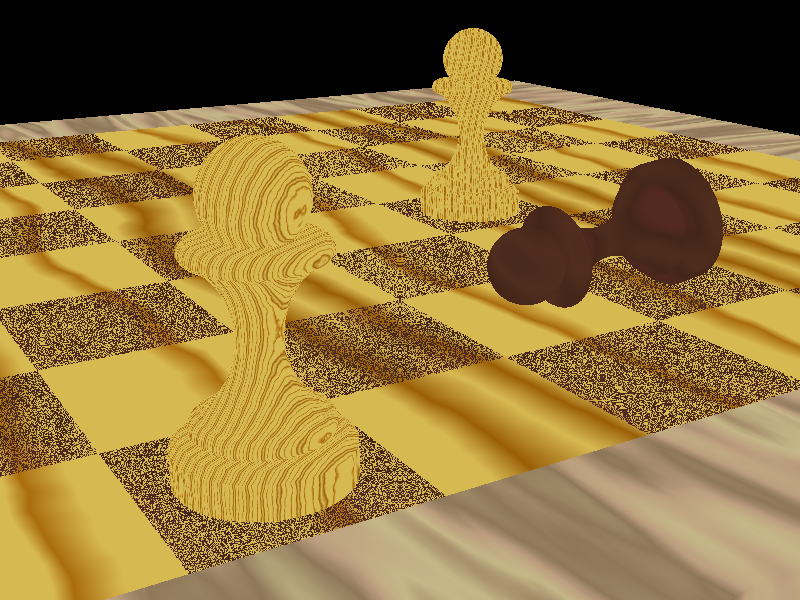 global_settings { assumed_gamma 1.8 }

#include "colors.inc"
#include "shapes.inc"

//
//   Yellow pine, close grained
//
#declare Yellow_Pine = texture {
   pigment {
      wood
      turbulence 0.02
      color_map {
         [0.000, 0.222  color red  0.808  green  0.671  blue  0.251  filter  0.000
                        color red  0.808  green  0.671  blue  0.251  filter  0.000]
         [0.222, 0.342  color red  0.808  green  0.671  blue  0.251  filter  0.000
                        color red  0.600  green  0.349  blue  0.043  filter  0.000]
         [0.342, 0.393  color red  0.600  green  0.349  blue  0.043  filter  0.000
                        color red  0.808  green  0.671  blue  0.251  filter  0.000]
         [0.393, 0.709  color red  0.808  green  0.671  blue  0.251  filter  0.000
                        color red  0.808  green  0.671  blue  0.251  filter  0.000]
         [0.709, 0.821  color red  0.808  green  0.671  blue  0.251  filter  0.000
                        color red  0.533  green  0.298  blue  0.027  filter  0.000]
         [0.821, 1      color red  0.533  green  0.298  blue  0.027  filter  0.000
                        color red  0.808  green  0.671  blue  0.251  filter  0.000]
      }
      scale 0.1
      translate 10*x
   }
}

//
//   Rosewood
//
#declare Rosewood = texture {
   pigment {
      bozo
      turbulence 0.04
      color_map {
         [0.000, 0.256   color red  0.204  green  0.110  blue  0.078  filter  0.000
                         color red  0.231  green  0.125  blue  0.090  filter  0.000]
         [0.256, 0.393   color red  0.231  green  0.125  blue  0.090  filter  0.000
                         color red  0.247  green  0.133  blue  0.090  filter  0.000]
         [0.393, 0.581   color red  0.247  green  0.133  blue  0.090  filter  0.000
                         color red  0.204  green  0.110  blue  0.075  filter  0.000]
         [0.581, 0.726   color red  0.204  green  0.110  blue  0.075  filter  0.000
                         color red  0.259  green  0.122  blue  0.102  filter  0.000]
         [0.726, 0.983   color red  0.259  green  0.122  blue  0.102  filter  0.000
                         color red  0.231  green  0.125  blue  0.086  filter  0.000]
         [0.983, 1       color red  0.231  green  0.125  blue  0.086  filter  0.000
                         color red  0.204  green  0.110  blue  0.078  filter  0.000]
      }
      scale <0.5, 0.5, 1>
      translate 10*x
   }
   finish {
      ambient 0.5
      diffuse 0.8
   }
}


//
//   Sandalwood ( makes a great burled maple, too)
//
#declare Sandalwood = texture {
   pigment {
      bozo
      turbulence 0.2
      color_map {
         [0.000, 0.171   color red  0.725  green  0.659  blue  0.455  filter  0.000
                         color red  0.682  green  0.549  blue  0.420  filter  0.000]
         [0.171, 0.274   color red  0.682  green  0.549  blue  0.420  filter  0.000
                         color red  0.557  green  0.451  blue  0.322  filter  0.000]
         [0.274, 0.393   color red  0.557  green  0.451  blue  0.322  filter  0.000
                         color red  0.725  green  0.659  blue  0.455  filter  0.000]
         [0.393, 0.564   color red  0.725  green  0.659  blue  0.455  filter  0.000
                         color red  0.682  green  0.549  blue  0.420  filter  0.000]
         [0.564, 0.701   color red  0.682  green  0.549  blue  0.420  filter  0.000
                         color red  0.482  green  0.392  blue  0.278  filter  0.000]
         [0.701, 1       color red  0.482  green  0.392  blue  0.278  filter  0.000
                         color red  0.725  green  0.659  blue  0.455  filter  0.000]
      }
      scale <0.2, 0.2, 1>
      scale 2
   }
}

//
//   Lights, Camera ...
//
camera {
   location  <-8.0, 4.0, -14.0>
   angle 40 // direction <0.0, 0.0, 2.0>
   up        <0.0, 1.0, 0.0>
   right     x*image_width/image_height
   look_at   <-2.0, 0.0, -4.0>
}

light_source { <100.0, 400.0, -600.0> color White }

//   a back-light to create a highlight on the board
light_source { <12.0, 4.0, 12.0> color White }

//  We'll build our chessboard out of one big pine block and 32
// little rosewood ones
#declare Fours = union {
   object { UnitBox
      texture {
         Rosewood
         finish {
            phong 0.3
            ambient 0.5
            diffuse 0.7
            reflection 0.3
         }
      }
      translate <-1, -1, 1>
   }

   object { UnitBox
      texture {
         Rosewood
         finish {
            phong 0.3
            ambient 0.5
            diffuse 0.7
            reflection 0.3
         }
      }
      translate <1, -1, -1>
   }
}

#declare Eights = union {
   object { Fours
      translate <-2, 0, 2>
   }
   object { Fours
      translate <2, 0, 2>
   }
   object { Fours
      translate <-2, 0, -2>
   }
   object { Fours
      translate <2, 0, -2>
   }
 }

//   Add another wood texture around the edges
#declare rail = intersection {
   object { UnitBox
      scale <10, 0.25, 1>
   }

   plane { -x, 0
      rotate 45*y
      translate -9*x
   }

   plane { x, 0
      rotate -45*y
      translate 9*x
   }

   translate <0, -0.25, -9>

   texture {
      Sandalwood
      finish { phong 0.4 }
   }
}

//
//   Chessboard
//
#declare Chessboard = union {
   object { Eights
      translate <-4, 0, 4>
   }
   object { Eights
      translate <4, 0, 4>
   }
   object { Eights
      translate <-4, 0, -4>
   }
   object { Eights
      translate <4, 0, -4>
   }
   object { UnitBox
      scale <8, 0.25, 8>
      translate -0.25*y
   }

   object { rail rotate 0*y }
   object { rail rotate 90*y }
   object { rail rotate 180*y }
   object { rail rotate 270*y }

   texture {
      Yellow_Pine
      finish {
         phong 0.5
         reflection 0.3
      }
      scale 64
   }
}

//
//   Pawn
//
#declare pawn =  union {
   difference {
      object { Disk_Y scale <8, 12.7468, 8> }
      quartic {
         < 1.0,  0.0,  0.0,   0.0,    2.0,  0.0,  0.0,  2.0,  0.0,-738.0,
         0.0,  0.0,  0.0,   0.0,    0.0,  0.0,  0.0,  0.0,  0.0,   0.0,
         1.0,  0.0,  0.0,   2.0,    0.0, 162.0,  0.0,  0.0,  0.0,   0.0,
         1.0,   0.0, -738.0,   0.0,   6561.0>
         sturm
      }
   }

   quartic {
      < 1.0,  0.0,  0.0,   0.0,    2.0,  0.0,  0.0,  2.0,  0.0, -132.5,
      0.0,  0.0,  0.0,   0.0,    0.0,  0.0,  0.0,  0.0,  0.0,   0.0,
      1.0,  0.0,  0.0,   2.0,    0.0, 123.5,  0.0,  0.0,  0.0,   0.0,
      1.0,  0.0, -132.5,  0.0,  3813.0625 >
      sturm
      translate -11.2468*y
   }
   
   quartic {
      < 1.0,  0.0,  0.0,   0.0,    2.0,  0.0,  0.0,  2.0,  0.0, -132.5,
      0.0,  0.0,  0.0,   0.0,    0.0,  0.0,  0.0,  0.0,  0.0,   0.0,
      1.0,  0.0,  0.0,   2.0,    0.0, 123.5,  0.0,  0.0,  0.0,   0.0,
      1.0,  0.0, -132.5,  0.0,  3813.0625>
      sturm
      translate 11.2468*y
   }
   //   Base
   intersection {
      object { Disk_Y
        scale <12, 3, 12>
        translate -15.7468*y
      }
      object { QCone_Y
         translate -2*y
      }
   }

   //   Ball on top
   sphere { <0, 17.7468, 0>, 7 }

   bounded_by { object { Disk_Y scale <14, 26, 14> } }
   translate 18.7468*y
   scale 0.06
}


//   Now let's put the pieces together

object { Chessboard }
//   Pawn 1
object { pawn
   texture {
      Yellow_Pine
      finish { phong 0.8 }
   }

   rotate 60*y
   translate <-5, 0, -7>
}

//   Pawn 2
object { pawn
   texture {
      Yellow_Pine
      finish { phong 0.8 }
   }

   rotate 30*y
   translate <1, 0, -1>
}

//   Pawn 3
object { pawn
   texture {
      Rosewood
      finish {
         phong 1.0
         ambient 0.5
         diffuse 0.7
      }
   }

   rotate 30*y
   translate <0.72, -0.24, 0>
   rotate 96.2052*z
   translate <1, 0, -5>
}
